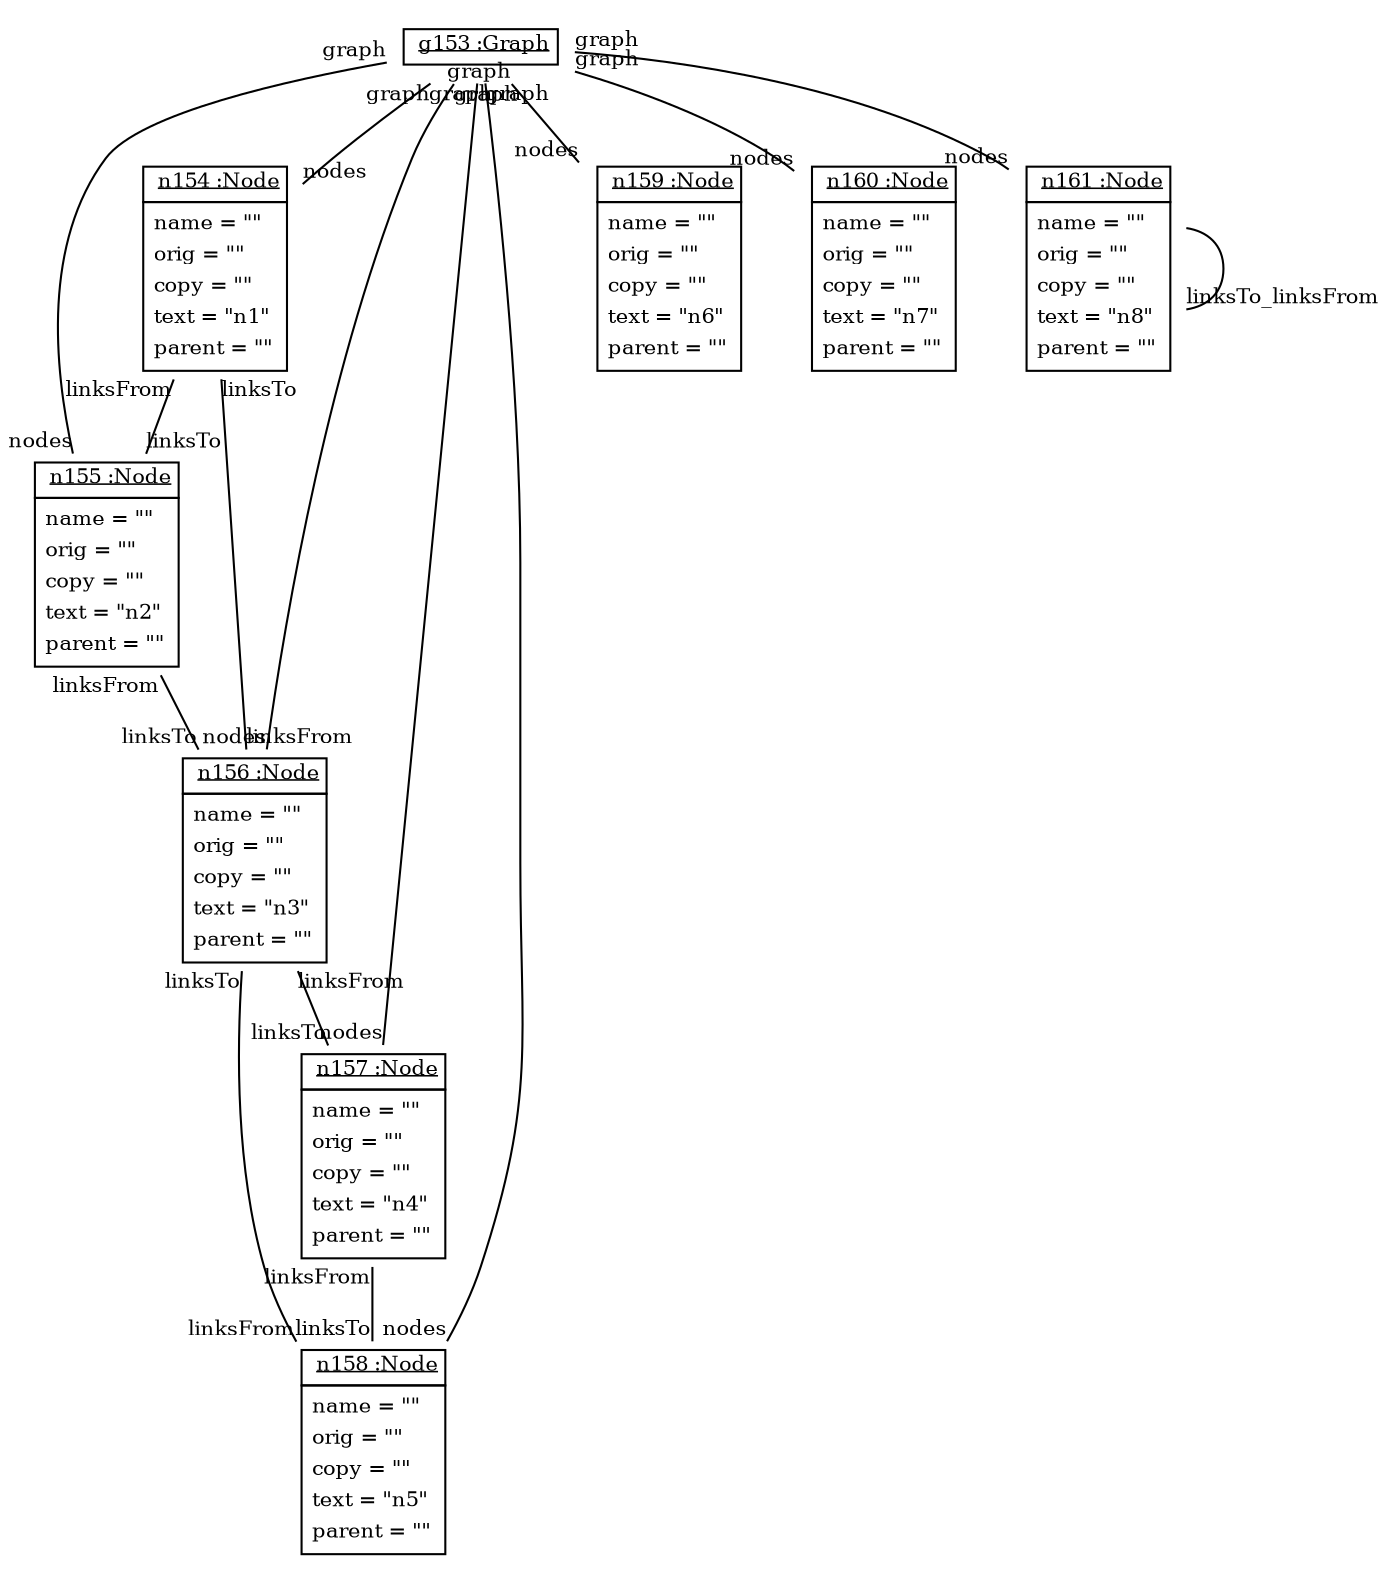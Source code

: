 graph ObjectDiagram {
   node [shape = none, fontsize = 10];
   edge [fontsize = 10];
   compound=true;

g153 [label=<<table border='0' cellborder='1' cellspacing='0'> <tr> <td href="../examples/org/sdmlib/examples/helloworld/Graph.java"> <u>g153 :Graph</u></td></tr></table>>];
n154 [label=<<table border='0' cellborder='1' cellspacing='0'> <tr> <td href="../examples/org/sdmlib/examples/helloworld/Node.java"> <u>n154 :Node</u></td></tr><tr><td><table border='0' cellborder='0' cellspacing='0'><tr><td align='left'>name = ""</td></tr><tr><td align='left'>orig = ""</td></tr><tr><td align='left'>copy = ""</td></tr><tr><td align='left'>text = "n1"</td></tr><tr><td align='left'>parent = ""</td></tr></table></td></tr></table>>];
n155 [label=<<table border='0' cellborder='1' cellspacing='0'> <tr> <td href="../examples/org/sdmlib/examples/helloworld/Node.java"> <u>n155 :Node</u></td></tr><tr><td><table border='0' cellborder='0' cellspacing='0'><tr><td align='left'>name = ""</td></tr><tr><td align='left'>orig = ""</td></tr><tr><td align='left'>copy = ""</td></tr><tr><td align='left'>text = "n2"</td></tr><tr><td align='left'>parent = ""</td></tr></table></td></tr></table>>];
n156 [label=<<table border='0' cellborder='1' cellspacing='0'> <tr> <td href="../examples/org/sdmlib/examples/helloworld/Node.java"> <u>n156 :Node</u></td></tr><tr><td><table border='0' cellborder='0' cellspacing='0'><tr><td align='left'>name = ""</td></tr><tr><td align='left'>orig = ""</td></tr><tr><td align='left'>copy = ""</td></tr><tr><td align='left'>text = "n3"</td></tr><tr><td align='left'>parent = ""</td></tr></table></td></tr></table>>];
n157 [label=<<table border='0' cellborder='1' cellspacing='0'> <tr> <td href="../examples/org/sdmlib/examples/helloworld/Node.java"> <u>n157 :Node</u></td></tr><tr><td><table border='0' cellborder='0' cellspacing='0'><tr><td align='left'>name = ""</td></tr><tr><td align='left'>orig = ""</td></tr><tr><td align='left'>copy = ""</td></tr><tr><td align='left'>text = "n4"</td></tr><tr><td align='left'>parent = ""</td></tr></table></td></tr></table>>];
n158 [label=<<table border='0' cellborder='1' cellspacing='0'> <tr> <td href="../examples/org/sdmlib/examples/helloworld/Node.java"> <u>n158 :Node</u></td></tr><tr><td><table border='0' cellborder='0' cellspacing='0'><tr><td align='left'>name = ""</td></tr><tr><td align='left'>orig = ""</td></tr><tr><td align='left'>copy = ""</td></tr><tr><td align='left'>text = "n5"</td></tr><tr><td align='left'>parent = ""</td></tr></table></td></tr></table>>];
n159 [label=<<table border='0' cellborder='1' cellspacing='0'> <tr> <td href="../examples/org/sdmlib/examples/helloworld/Node.java"> <u>n159 :Node</u></td></tr><tr><td><table border='0' cellborder='0' cellspacing='0'><tr><td align='left'>name = ""</td></tr><tr><td align='left'>orig = ""</td></tr><tr><td align='left'>copy = ""</td></tr><tr><td align='left'>text = "n6"</td></tr><tr><td align='left'>parent = ""</td></tr></table></td></tr></table>>];
n160 [label=<<table border='0' cellborder='1' cellspacing='0'> <tr> <td href="../examples/org/sdmlib/examples/helloworld/Node.java"> <u>n160 :Node</u></td></tr><tr><td><table border='0' cellborder='0' cellspacing='0'><tr><td align='left'>name = ""</td></tr><tr><td align='left'>orig = ""</td></tr><tr><td align='left'>copy = ""</td></tr><tr><td align='left'>text = "n7"</td></tr><tr><td align='left'>parent = ""</td></tr></table></td></tr></table>>];
n161 [label=<<table border='0' cellborder='1' cellspacing='0'> <tr> <td href="../examples/org/sdmlib/examples/helloworld/Node.java"> <u>n161 :Node</u></td></tr><tr><td><table border='0' cellborder='0' cellspacing='0'><tr><td align='left'>name = ""</td></tr><tr><td align='left'>orig = ""</td></tr><tr><td align='left'>copy = ""</td></tr><tr><td align='left'>text = "n8"</td></tr><tr><td align='left'>parent = ""</td></tr></table></td></tr></table>>];

g153 -- n154 [headlabel = "nodes" taillabel = "graph"];
g153 -- n155 [headlabel = "nodes" taillabel = "graph"];
g153 -- n156 [headlabel = "nodes" taillabel = "graph"];
g153 -- n157 [headlabel = "nodes" taillabel = "graph"];
g153 -- n158 [headlabel = "nodes" taillabel = "graph"];
g153 -- n159 [headlabel = "nodes" taillabel = "graph"];
g153 -- n160 [headlabel = "nodes" taillabel = "graph"];
g153 -- n161 [headlabel = "nodes" taillabel = "graph"];
n154 -- n155 [headlabel = "linksTo" taillabel = "linksFrom"];
n154 -- n156 [headlabel = "linksFrom" taillabel = "linksTo"];
n155 -- n156 [headlabel = "linksTo" taillabel = "linksFrom"];
n156 -- n157 [headlabel = "linksTo" taillabel = "linksFrom"];
n156 -- n158 [headlabel = "linksFrom" taillabel = "linksTo"];
n157 -- n158 [headlabel = "linksTo" taillabel = "linksFrom"];
n161 -- n161 [headlabel = "linksTo_linksFrom" taillabel = ""];
}

